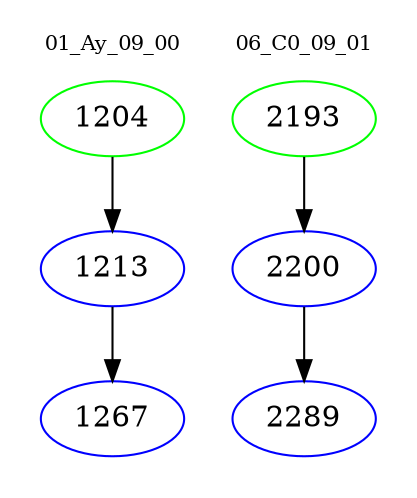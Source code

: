 digraph{
subgraph cluster_0 {
color = white
label = "01_Ay_09_00";
fontsize=10;
T0_1204 [label="1204", color="green"]
T0_1204 -> T0_1213 [color="black"]
T0_1213 [label="1213", color="blue"]
T0_1213 -> T0_1267 [color="black"]
T0_1267 [label="1267", color="blue"]
}
subgraph cluster_1 {
color = white
label = "06_C0_09_01";
fontsize=10;
T1_2193 [label="2193", color="green"]
T1_2193 -> T1_2200 [color="black"]
T1_2200 [label="2200", color="blue"]
T1_2200 -> T1_2289 [color="black"]
T1_2289 [label="2289", color="blue"]
}
}
